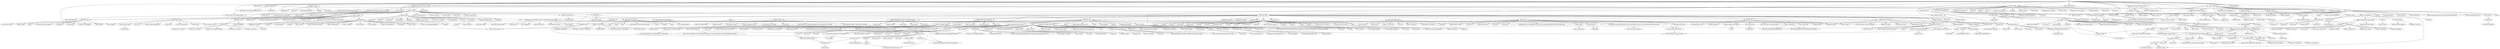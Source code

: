 digraph {
	18839 [label=music]
	47962 [label="Musical composition"]
		18839 -> 47962
	379560 [label="Musical form"]
		47962 -> 379560
	552426 [label="Strophic form"]
		379560 -> 552426
	1502471 [label="Prehistoric music"]
		18839 -> 1502471
	224515 [label=Performance]
		18839 -> 224515
	66614 [label="Ornament (music)"]
		18839 -> 66614
	247746 [label="Music of Egypt"]
		18839 -> 247746
	33106889 [label="Culture in music cognition"]
		18839 -> 33106889
	3403168 [label="Outline of music|Index of music articles"]
		18839 -> 3403168
	20201 [label="Musical notation"]
		18839 -> 20201
	4960615 [label="Musical improvisation"]
		18839 -> 4960615
	24150040 [label="History of music in the biblical period"]
		18839 -> 24150040
	2414 [label=Arrangement]
		47962 -> 2414
	1020829 [label="20th-century music"]
		18839 -> 1020829
	13444712 [label="Philosophy of music|Aesthetics of music"]
		18839 -> 13444712
	379560 [label="Musical form"]
	1939934 [label="Instrumentation (music)|Arrangement (music)"]
		47962 -> 1939934
	23380132 [label="Paleolithic flutes"]
		1502471 -> 23380132
	1600665 [label=Mordent]
		66614 -> 1600665
	68272 [label="Trill (music)"]
		66614 -> 68272
	235284 [label=Appoggiatura]
		66614 -> 235284
	4390344 [label="Music psychology"]
		18839 -> 4390344
	25049383 [label="Cognitive neuroscience of music"]
		18839 -> 25049383
	2025792 [label="Music education"]
		18839 -> 2025792
	217662 [label="Music therapy"]
		18839 -> 217662
	1946204 [label="Music industry"]
		18839 -> 1946204
	12653094 [label="Music genre|List of music styles"]
		3403168 -> 12653094
	87323 [label="History of music"]
		3403168 -> 87323
	555622 [label="Musical development"]
		379560 -> 555622
	104543 [label="Ternary form"]
		379560 -> 104543
	201093 [label="Rondo form"]
		379560 -> 201093
	103295 [label="Binary form"]
		379560 -> 103295
	965911 [label=Neume]
		20201 -> 965911
	8760501 [label="Jazz improvisation"]
		4960615 -> 8760501
	1549920 [label="Music of Mesopotamia"]
		24150040 -> 1549920
	1251240 [label="Aesthetics of music"]
		13444712 -> 1251240
	54783 [label="Music theory"]
		18839 -> 54783
	552426 [label="Strophic form"]
	25663206 [label=Psychoacoustics]
		18839 -> 25663206
	4220231 [label="Evolutionary musicology"]
		18839 -> 4220231
	25136770 [label="Cognitive musicology"]
		18839 -> 25136770
	8249 [label="Definition of music"]
		13444712 -> 8249
	33643148 [label="Jam band"]
		4960615 -> 33643148
	329550 [label="20th-century classical music"]
		1020829 -> 329550
	15316853 [label=Sociomusicology]
		18839 -> 15316853
	41879 [label="Absolute pitch"]
		4390344 -> 41879
	25663206 [label=Psychoacoustics]
		4390344 -> 25663206
	33107185 [label="Music and emotion"]
		4390344 -> 33107185
	25049383 [label="Cognitive neuroscience of music"]
		4390344 -> 25049383
	80077 [label=Ethnomusicology]
		18839 -> 80077
	32418807 [label=eurhythmics]
		2025792 -> 32418807
	41879 [label="Absolute pitch"]
		25049383 -> 41879
	1946204 [label="Music industry"]
		3403168 -> 1946204
	20821742 [label="2000s in the music industry"]
		1946204 -> 20821742
	24297671 [label="Popular music"]
		12653094 -> 24297671
	255791 [label="Art music"]
		12653094 -> 255791
	1502471 [label="Prehistoric music"]
		87323 -> 1502471
	88768 [label="Pentatonic scale#Major pentatonic scale"]
		8760501 -> 88768
	624613 [label="Phrase (music)"]
		8760501 -> 624613
	29975266 [label="Flat nine chord"]
		8760501 -> 29975266
	77933 [label="Pitch (music)"]
		54783 -> 77933
	753416 [label="Aspect of music"]
		8249 -> 753416
	868674 [label="Neoclassicism (music)"]
		329550 -> 868674
	2263934 [label="Musical language"]
		8249 -> 2263934
	14566 [label="Impressionism in music"]
		329550 -> 14566
	280626 [label="Absolute music|Program music"]
		13444712 -> 280626
	9736652 [label="Auditory masking"]
		25663206 -> 9736652
	190897 [label="Relative pitch"]
		41879 -> 190897
	1021754 [label="Sound localization"]
		25663206 -> 1021754
	33106889 [label="Culture in music cognition"]
		80077 -> 33106889
	41879 [label="Absolute pitch"]
	190897 [label="Relative pitch"]
	-1 [label="File sharing#Effects of file sharing|l1=Effects of file sharing"]
		20821742 -> -1
	20821742 [label="2000s in the music industry"]
	1189660 [label="Song structure"]
		24297671 -> 1189660
	23380132 [label="Paleolithic flutes"]
	448251 [label="Variation (music)"]
		379560 -> 448251
	12716 [label=Glissando]
		66614 -> 12716
	15523555 [label="Slide (musical ornament)"]
		66614 -> 15523555
	1021754 [label="Sound localization"]
	39174513 [label="Anhemitonic scale"]
		88768 -> 39174513
	333274 [label="Concert pitch"]
		77933 -> 333274
	217662 [label="Music therapy"]
		33107185 -> 217662
	1649477 [label="Verse–chorus form"]
		1189660 -> 1649477
	501892 [label="Introduction (music)"]
		1189660 -> 501892
	317730 [label=Refrain]
		1189660 -> 317730
	37249975 [label="Outro (music)"]
		1189660 -> 37249975
	1162573 [label="Thirty-two-bar form"]
		1189660 -> 1162573
	4420589 [label="Section (music)"]
		3403168 -> 4420589
	377234 [label="Solo (music)"]
		1189660 -> 377234
	1663632 [label="Bridge (music)"]
		1189660 -> 1663632
	190897 [label="Relative pitch"]
	36045563 [label="Musical scale| Musical mode"]
		54783 -> 36045563
	47338295 [label="Sound localization in owls"]
		1021754 -> 47338295
	-1 [label="File sharing#Effects of file sharing|l1=Effects of file sharing"]
	80077 [label=Ethnomusicology]
		8249 -> 80077
	8249 [label="Definition of music"]
		753416 -> 8249
	47338295 [label="Sound localization in owls"]
	424924 [label="A440 (pitch standard)"]
		333274 -> 424924
	309852 [label="List of cultural and regional genres of music"]
		3403168 -> 309852
	27406894 [label="Musical instrument|List of musical instruments"]
		3403168 -> 27406894
	1021754 [label="Sound localization"]
		47338295 -> 1021754
	972095 [label="Lick (music)"]
		8760501 -> 972095
	36595363 [label="Chinese musical notation"]
		20201 -> 36595363
	448251 [label="Variation (music)"]
	555622 [label="Musical development"]
	201093 [label="Rondo form"]
	4220231 [label="Evolutionary musicology"]
		4390344 -> 4220231
	40882385 [label=Swaralipi]
		20201 -> 40882385
	25136770 [label="Cognitive musicology"]
		4390344 -> 25136770
	689904 [label="Graphic notation"]
		20201 -> 689904
	27565688 [label="List of universities with ethnomusicology programmes"]
		80077 -> 27565688
	17956553 [label="Popular music pedagogy"]
		2025792 -> 17956553
	4535833 [label=Klavarskribo]
		20201 -> 4535833
	952994 [label="Orff Schulwerk"]
		2025792 -> 952994
	19833430 [label="Simplified music notation"]
		20201 -> 19833430
	1859669 [label="Parsons code"]
		20201 -> 1859669
	425035 [label="Letter notation"]
		20201 -> 425035
	29832 [label="Traditional music"]
		12653094 -> 29832
	36480970 [label="Boss School of Music"]
		2025792 -> 36480970
	6127494 [label="Kodály method"]
		2025792 -> 6127494
	428522 [label=Scorewriter]
		20201 -> 428522
	33106889 [label="Culture in music cognition"]
	1251240 [label="Aesthetics of music"]
		8249 -> 1251240
	2263934 [label="Musical language"]
	753416 [label="Aspect of music"]
	379560 [label="Musical form"]
		3403168 -> 379560
	25213736 [label="Music-specific disorders"]
		25049383 -> 25213736
	12502486 [label=MMCP]
		2025792 -> 12502486
	935044 [label="Neoclassical music"]
		1020829 -> 935044
	9446686 [label="Nationalism (music)"]
		1020829 -> 9446686
	48027295 [label="Gordon Music Learning Theory"]
		2025792 -> 48027295
	403724 [label="Serbian music"]
		309852 -> 403724
	691832 [label="Alternative Rock"]
		1020829 -> 691832
	223014 [label="Indian classical music"]
		87323 -> 223014
	413621 [label="Persian traditional music"]
		87323 -> 413621
	1559097 [label="Range (music)"]
		27406894 -> 1559097
	101900 [label="Musical instrument classification"]
		27406894 -> 101900
	104543 [label="Ternary form"]
	83620 [label="Sonata form"]
		379560 -> 83620
	901045 [label="Numbered musical notation"]
		20201 -> 901045
	4828753 [label="Gamelan notation"]
		20201 -> 4828753
	695696 [label="Braille music"]
		20201 -> 695696
	5934781 [label="Western art music"]
		87323 -> 5934781
	10033 [label="Early music"]
		87323 -> 10033
	292200 [label="Missing fundamental"]
		25663206 -> 292200
	5643937 [label="Music and mathematics"]
		54783 -> 5643937
	1251240 [label="Aesthetics of music"]
	12653094 [label="Music genre|Musical technique"]
		54783 -> 12653094
	39646092 [label="Modified Stave Notation"]
		20201 -> 39646092
	382594 [label="Suzuki method"]
		2025792 -> 382594
	21312279 [label="Music-related memory"]
		25049383 -> 21312279
	9736652 [label="Auditory masking"]
	18938651 [label=Tablature]
		20201 -> 18938651
	552426 [label="Strophic form"]
	104543 [label="Ternary form"]
	555622 [label="Musical development"]
	83620 [label="Sonata form"]
	841986 [label="Modernism (music)"]
		1020829 -> 841986
	13825869 [label="Experimental music"]
		1020829 -> 13825869
	80077 [label=Ethnomusicology]
	1021754 [label="Sound localization"]
	95323 [label="Solfège"]
		20201 -> 95323
	448251 [label="Variation (music)"]
	201093 [label="Rondo form"]
	1731484 [label=Amusia]
		25213736 -> 1731484
	103295 [label="Binary form"]
	37846886 [label="Musical hallucinations"]
		25213736 -> 37846886
	245846 [label="African music"]
		87323 -> 245846
	14860795 [label="Asian music"]
		87323 -> 14860795
	421288 [label="Chinese classical music"]
		87323 -> 421288
	60590 [label="Bluegrass music"]
		1020829 -> 60590
	571263 [label="Minimal music"]
		1020829 -> 571263
	330217 [label="Contemporary classical music"]
		1020829 -> 330217
	26227 [label=Rhythm]
		54783 -> 26227
	103295 [label="Binary form"]
	24297671 [label="Popular music"]
		1020829 -> 24297671
	577590 [label="Hindustani classical music"]
		223014 -> 577590
	2027283 [label="Expressionist music"]
		329550 -> 2027283
	23613 [label="Postmodern music"]
		329550 -> 23613
	14585877 [label="Futurism (music)"]
		329550 -> 14585877
	1107749 [label="Carnatic Music"]
		223014 -> 1107749
	599220 [label="New-age music"]
		1020829 -> 599220
	43397 [label=Polka]
		1020829 -> 43397
	841986 [label="Modernism (music)"]
		329550 -> 841986
	1502321 [label="Ancient music"]
		87323 -> 1502321
	518339 [label="Background music#Music in marketing"]
		4390344 -> 518339
	33106889 [label="Culture in music cognition"]
		4390344 -> 33106889
	2578527 [label="Articulation (music)"]
		54783 -> 2578527
	501892 [label="Introduction (music)"]
		83620 -> 501892
	37523519 [label="Psychology of music preference"]
		4390344 -> 37523519
	23275904 [label="Baroque music"]
		87323 -> 23275904
	555622 [label="Musical development"]
		83620 -> 555622
	14124258 [label="Exposition (music)"]
		83620 -> 14124258
	981281 [label="History of sonata form"]
		83620 -> 981281
	3900599 [label="Recapitulation (music)"]
		83620 -> 3900599
	410854 [label="Musical texture"]
		54783 -> 410854
	17023672 [label="Musical expression"]
		54783 -> 17023672
	981045 [label="Three-key exposition"]
		83620 -> 981045
	25916 [label="Romantic music"]
		87323 -> 25916
	6774401 [label="Musical analysis|Schenkerian analysis|Transformational theory"]
		54783 -> 6774401
	24150040 [label="History of music in the biblical period"]
		87323 -> 24150040
	4963275 [label="Early music revival"]
		10033 -> 4963275
	25840 [label="Renaissance music"]
		87323 -> 25840
	-1 [label="Musical note#History of note names|l1=Note: History of note names"]
		425035 -> -1
	95261 [label="Musical notation|Sheet music"]
		54783 -> 95261
	196567 [label="Coda (music)"]
		83620 -> 196567
	518339 [label="Background music"]
	19616384 [label="Abstract algebra"]
		5643937 -> 19616384
	379560 [label="Musical form"]
		5643937 -> 379560
	255791 [label="Art music"]
	29832 [label="Traditional music"]
	24297671 [label="Popular music"]
	414788 [label="Set theory (music)"]
		5643937 -> 414788
	27565688 [label="List of universities with ethnomusicology programmes"]
	25213736 [label="Music-specific disorders"]
	555622 [label="Musical development"]
	20817 [label="Musical tuning|Musical temperament"]
		5643937 -> 20817
	981281 [label="History of sonata form"]
	14124258 [label="Exposition (music)"]
	981284 [label="Criticism and sonata form"]
		83620 -> 981284
	3900599 [label="Recapitulation (music)"]
	981045 [label="Three-key exposition"]
	501892 [label="Introduction (music)"]
	3243540 [label="List of musical symbols"]
		20201 -> 3243540
	68276 [label="Microtonal music"]
		1020829 -> 68276
	83620 [label="Sonata form"]
	51503 [label="Progressive rock"]
		1020829 -> 51503
	1020829 [label="20th-century music"]
		87323 -> 1020829
	3352 [label=Blues]
		1020829 -> 3352
	58520 [label="Free improvisation"]
		13825869 -> 58520
	33134 [label="World music"]
		1020829 -> 33134
	22348 [label="Opera#Contemporary, recent, and modernist trends"]
		1020829 -> 22348
	598652 [label="New York School (art)#The composers"]
		13825869 -> 598652
	47338295 [label="Sound localization in owls"]
	32103298 [label="Minimalist music"]
		13825869 -> 32103298
	30870744 [label="Tone deafness"]
		1731484 -> 30870744
	25213736 [label="Music-specific disorders"]
		1731484 -> 25213736
	1477906 [label="Progressive bluegrass"]
		60590 -> 1477906
	8802497 [label="Musical historicism"]
		330217 -> 8802497
	6974 [label="Computer music"]
		330217 -> 6974
	868505 [label="Neoromanticism (music)"]
		330217 -> 868505
	7385329 [label="New Simplicity"]
		330217 -> 7385329
	846624 [label=Polystylism]
		330217 -> 846624
	4037304 [label="Traditional bluegrass"]
		60590 -> 4037304
	9955219 [label="List of music festivals"]
		330217 -> 9955219
	23270444 [label="20th century classical music"]
		330217 -> 23270444
	1861895 [label="Spectral music"]
		330217 -> 1861895
	23613 [label="Postmodern music"]
		330217 -> 23613
	2970361 [label="New Complexity"]
		330217 -> 2970361
	576159 [label=Isochrony]
		26227 -> 576159
	35765948 [label="List of Minimalist composers"]
		571263 -> 35765948
	1189660 [label="Song structure"]
	32103298 [label="Minimalist music|Post-minimalism"]
		330217 -> 32103298
	40258 [label=Harmony]
		54783 -> 40258
	13825869 [label="Experimental music"]
		329550 -> 13825869
	577567 [label=Tarana]
		577590 -> 577567
	77892 [label=Timbre]
		54783 -> 77892
	5288 [label="Classical period (music)"]
		87323 -> 5288
	1502471 [label="Prehistoric music"]
		54783 -> 1502471
	226021 [label="Dynamics (music)"]
		54783 -> 226021
	246225 [label="Music of Greece"]
		87323 -> 246225
	25318864 [label=Tappa]
		577590 -> 25318864
	37735 [label=Melody]
		54783 -> 37735
	379560 [label="Musical form"]
		54783 -> 379560
	427926 [label=Ghazal]
		577590 -> 427926
	200353 [label=Khyal]
		577590 -> 200353
	47010679 [label="List of Hindustani classical music festivals"]
		577590 -> 47010679
	55319 [label="Ambient music"]
		518339 -> 55319
	19629960 [label="Music in ancient India"]
		1502321 -> 19629960
	33107185 [label="Music and emotion"]
		25049383 -> 33107185
	55348 [label="Elevator music"]
		518339 -> 55348
	4116363 [label="Music of ancient Greece"]
		1502321 -> 4116363
	2037363 [label="Furniture music"]
		518339 -> 2037363
	14943130 [label="Polka in the United States"]
		43397 -> 14943130
	156938 [label="Incidental music"]
		518339 -> 156938
	22148292 [label="Lyres of Ur"]
		1502321 -> 22148292
	1553135 [label="Music of ancient Mesopotamia"]
		1502321 -> 1553135
	247746 [label="Music of Egypt"]
		1502321 -> 247746
	33286239 [label="Guqin history"]
		1502321 -> 33286239
	4217861 [label="Music of ancient Rome"]
		1502321 -> 4217861
	19956 [label="Medieval music"]
		87323 -> 19956
	1577801 [label="guitar chord"]
		425035 -> 1577801
	361425 [label="Historically informed performance"]
		10033 -> 361425
	1549920 [label="Music of Mesopotamia"]
	3360763 [label="Musical nationalism"]
		25916 -> 3360763
	571263 [label="Minimal music"]
		329550 -> 571263
	21312279 [label="Music-related memory"]
	555622 [label="Musical development"]
	156938 [label="Incidental music"]
	552426 [label="Strophic form"]
	32988075 [label="Outline of abstract algebra"]
		19616384 -> 32988075
	103295 [label="Binary form"]
	201093 [label="Rondo form"]
	55348 [label="Elevator music"]
	365058 [label="Algebraic structures"]
		19616384 -> 365058
	3189755 [label="Set (music)"]
		414788 -> 3189755
	2037363 [label="Furniture music"]
	55319 [label="Ambient music"]
	1731484 [label=Amusia]
	104543 [label="Ternary form"]
	1189660 [label="Song structure"]
	11391467 [label="Stringed instrument tunings"]
		20817 -> 11391467
	37846886 [label="Musical hallucinations"]
	83620 [label="Sonata form"]
	10623 [label="Folk music"]
		1020829 -> 10623
	425825 [label=scordatura]
		20817 -> 425825
	753416 [label="Aspect of music"]
		54783 -> 753416
	9510 [label="Electronic music"]
		1020829 -> 9510
	6668778 [label="Classical music"]
		87323 -> 6668778
	988707 [label="Byzantine music"]
		87323 -> 988707
	7966 [label=Disco]
		1020829 -> 7966
	5247 [label="Country music"]
		1020829 -> 5247
	1664363 [label="Consonance and dissonance"]
		54783 -> 1664363
	68276 [label="Microtonal music"]
		13825869 -> 68276
	20017 [label="Musique concrète"]
		13825869 -> 20017
	841986 [label="Modernism (music)"]
		330217 -> 841986
	43090901 [label="List of bluegrass music festivals"]
		60590 -> 43090901
	1636323 [label="Note value"]
		3243540 -> 1636323
	49214 [label=Clef]
		3243540 -> 49214
	981284 [label="Criticism and sonata form"]
	14124258 [label="Exposition (music)"]
	330217 [label="Contemporary classical music"]
	935044 [label="Neoclassical music"]
	3900599 [label="Recapitulation (music)"]
	65565 [label="Progressive metal"]
		51503 -> 65565
	707424 [label="Neo-progressive rock"]
		51503 -> 707424
	571263 [label="Minimal music"]
	4142389 [label="Timeline of progressive rock"]
		51503 -> 4142389
	43397 [label=Polka]
	24297671 [label="Popular music"]
	41695854 [label="List of progressive rock bands"]
		51503 -> 41695854
	555622 [label="Musical development"]
	196567 [label="Coda (music)"]
	5846986 [label="Awards for world music"]
		33134 -> 5846986
	599220 [label="New-age music"]
	37846886 [label="Musical hallucinations"]
	479884 [label="Algorithmic composition"]
		6974 -> 479884
	226021 [label="Dynamics (music)"]
		3243540 -> 226021
	1663632 [label="Bridge (music)"]
	37249975 [label="Outro (music)"]
	981045 [label="Three-key exposition"]
	317730 [label=Refrain]
	841986 [label="Modernism (music)"]
	13825869 [label="Experimental music"]
	1162573 [label="Thirty-two-bar form"]
	954290 [label="Live coding"]
		6974 -> 954290
	501892 [label="Introduction (music)"]
	1649477 [label="Verse–chorus form"]
	68276 [label="Microtonal music"]
	9446686 [label="Nationalism (music)"]
	3352 [label=Blues]
	40667 [label="Accidental (music)|Key signature"]
		3243540 -> 40667
	598652 [label="New York School (art)#The composers"]
	7527 [label="Concept album"]
		51503 -> 7527
	501892 [label="Introduction (music)"]
	2681485 [label="Origins of the blues"]
		3352 -> 2681485
	329550 [label="20th-century classical music"]
	276919 [label="Italian progressive rock|Krautrock|Berlin School of electronic music|Zeuhl"]
		51503 -> 276919
	32103298 [label="Minimalist music"]
	15613 [label=Jazz]
		1020829 -> 15613
	224256 [label="Chord (music)"]
		54783 -> 224256
	232763 [label=Thumri]
		577590 -> 232763
	23037 [label="Punk rock"]
		1020829 -> 23037
	1731484 [label=Amusia]
	552426 [label="Strophic form"]
	201093 [label="Rondo form"]
	58520 [label="Free improvisation"]
	104543 [label="Ternary form"]
	555622 [label="Musical development"]
	2148134 [label="Space music"]
		55319 -> 2148134
	590810 [label="ambient house"]
		55319 -> 590810
	988707 [label="Byzantine music"]
		246225 -> 988707
	44133 [label=Overture]
		156938 -> 44133
	405183 [label=Organum]
		19956 -> 405183
	448251 [label="Variation (music)"]
	700335 [label="Ars nova"]
		19956 -> 700335
	16587140 [label="Galician-Portuguese lyric"]
		19956 -> 16587140
	147481 [label="List of recorder players"]
		361425 -> 147481
	35765948 [label="List of Minimalist composers"]
	700326 [label="Ars antiqua"]
		19956 -> 700326
	49171 [label="Interval (music)"]
		1577801 -> 49171
	4539590 [label="Ambient industrial"]
		55319 -> 4539590
	463026 [label="Theme music"]
		156938 -> 463026
	414788 [label="Set theory (music)"]
		3189755 -> 414788
	590810 [label="Ambient house"]
	590810 [label="ambient house"]
	782366 [label="Dark ambient"]
		55319 -> 782366
	44133 [label=Overture]
	377234 [label="Solo (music)"]
	1649477 [label="Verse–chorus form"]
	501892 [label="Introduction (music)"]
	1663632 [label="Bridge (music)"]
	86321 [label=Fluxus]
		13825869 -> 86321
	30870744 [label="Tone deafness"]
	317730 [label=Refrain]
	37249975 [label="Outro (music)"]
	41665385 [label="List of pitch class sets"]
		3189755 -> 41665385
	23921367 [label="music of Canadian cultures"]
		10623 -> 23921367
	555622 [label="Musical development"]
	14124258 [label="Exposition (music)"]
	166141 [label="Music of Africa"]
		10623 -> 166141
	25213736 [label="Music-specific disorders"]
	18424265 [label=Cherubikon]
		988707 -> 18424265
	501892 [label="Introduction (music)"]
	33899498 [label="Studio d'Essai"]
		20017 -> 33899498
	87323 [label="History of music"]
		6668778 -> 87323
	2063313 [label="Euro disco"]
		7966 -> 2063313
	981281 [label="History of sonata form"]
	60590 [label="Bluegrass music"]
	5247 [label="Country music"]
	25412 [label="Rock and roll|Rock music"]
		1020829 -> 25412
	202343 [label="Ferruccio Busoni"]
		9510 -> 202343
	9955219 [label="Bluegrass music|List of music festivals"]
		43090901 -> 9955219
	841986 [label="Modernism (music)"]
	17959491 [label="BBC Radio 3 Awards for World Music"]
		5846986 -> 17959491
	37394106 [label="WOMEX Awards"]
		5846986 -> 37394106
	868505 [label="Neoromanticism (music)"]
	6974 [label="Computer music"]
	1861895 [label="Spectral music"]
	1189660 [label="Song structure"]
	846624 [label=Polystylism]
	35765948 [label="List of Minimalist composers"]
	7049567 [label="Grand Prix du Disque for World Music"]
		5846986 -> 7049567
	30282 [label="Time signature"]
		3243540 -> 30282
	9510 [label="Electronic music"]
	22348 [label="Opera#Contemporary, recent, and modernist trends"]
	8802497 [label="Musical historicism"]
	23613 [label="Postmodern music"]
	18945847 [label="Hip hop music"]
		1020829 -> 18945847
	30874378 [label="World Music Awards"]
		5846986 -> 30874378
	23270444 [label="20th century classical music"]
	10623 [label="Folk music"]
	14943130 [label="Polka in the United States"]
	15613 [label=Jazz]
	68276 [label="Microtonal music"]
	32103298 [label="Minimalist music"]
	598652 [label="New York School (art)#The composers"]
	2681485 [label="Origins of the blues"]
	7966 [label=Disco]
	86321 [label=Fluxus]
	224256 [label="Chord (music)|Consonance and dissonance"]
		40258 -> 224256
	217662 [label="Music therapy"]
	63788 [label=Troubadour]
		19956 -> 63788
	19556 [label="Mode (music)"]
		8760501 -> 19556
	14585877 [label="Futurism (music)"]
	13825869 [label="Experimental music"]
	199915 [label="Jazz Age"]
		15613 -> 199915
	280926 [label="Cool jazz"]
		15613 -> 280926
	2148134 [label="Space music"]
	319567 [label="Music of Sri Lanka"]
		10623 -> 319567
	48145 [label=Bebop]
		15613 -> 48145
	214004 [label="Hard bop"]
		15613 -> 214004
	1107981 [label="Afro-Cuban jazz"]
		15613 -> 1107981
	26562683 [label=Dixieland]
		15613 -> 26562683
	841986 [label="Modernism (music)"]
	2924002 [label="Post-disco|Electronic dance music"]
		7966 -> 2924002
	571263 [label="Minimal music"]
	10073477 [label="Electroacoustic Improvisation"]
		58520 -> 10073477
	868674 [label="Neoclassicism (music)"]
	2027283 [label="Expressionist music"]
	18424265 [label=Cherubikon]
	29788842 [label="1940s in jazz|1950s in jazz"]
		15613 -> 29788842
	14566 [label="Impressionism in music"]
	63106 [label="Modal jazz"]
		15613 -> 63106
	26553 [label=Ragtime]
		15613 -> 26553
	874766 [label="Notre Dame school"]
		405183 -> 874766
	269036 [label="Cent (music)"]
		49171 -> 269036
	23613 [label="Postmodern music"]
	435239 [label="Music of the Maritimes"]
		23921367 -> 435239
	32536786 [label="First Nations music"]
		23921367 -> 32536786
	10133583 [label="Caribbean music in Canada"]
		23921367 -> 10133583
	1601816 [label="African popular music"]
		166141 -> 1601816
	3594213 [label="Steps and skips"]
		49171 -> 3594213
	-1 [label="Music of immigrant communities in Canada"]
		23921367 -> -1
	13922792 [label="Inversion (music)"]
		49171 -> 13922792
	435337 [label="Inuit music"]
		23921367 -> 435337
	4037304 [label="Traditional bluegrass"]
	24150040 [label="History of music in the biblical period"]
	6668778 [label="Classical music"]
	25916 [label="Romantic music"]
	23275904 [label="Baroque music"]
	10033 [label="Early music"]
	5288 [label="Classical period (music)"]
	94707 [label=Enharmonic]
		49171 -> 94707
	1477906 [label="Progressive bluegrass"]
	8760501 [label="Jazz improvisation"]
		15613 -> 8760501
	442836 [label="Music of Canada's Prairie Provinces"]
		23921367 -> 442836
	171108 [label="Nashville sound"]
		5247 -> 171108
	43090901 [label="List of bluegrass music festivals"]
	25840 [label="Renaissance music"]
	1185933 [label="Music of Newfoundland and Labrador"]
		23921367 -> 1185933
	1447328 [label="Specific interval | Generic interval"]
		49171 -> 1447328
	1658857 [label=" Interval class| Ordered pitch interval"]
		49171 -> 1658857
	18428602 [label="Roman numeral analysis"]
		224256 -> 18428602
	99040 [label="Free jazz"]
		15613 -> 99040
	1502471 [label="Prehistoric music"]
	322816 [label="Italian overture"]
		44133 -> 322816
	14585877 [label="Futurism (music)"]
		9510 -> 14585877
	202343 [label="Ferruccio Busoni"]
	20263821 [label="Live electronic music"]
		9510 -> 20263821
	32259511 [label=Elektronmusikstudion]
		9510 -> 32259511
	413010 [label="Compound meter (music)"]
		30282 -> 413010
	20017 [label="Musique concrète"]
		9510 -> 20017
	350752 [label="Video game music"]
		463026 -> 350752
	58520 [label="Free improvisation"]
	27510655 [label="Interval ratio"]
		49171 -> 27510655
	20017 [label="Musique concrète"]
	246225 [label="Music of Greece"]
	29786526 [label="1960s in jazz|1970s in jazz"]
		15613 -> 29786526
	435834 [label="Music of Quebec"]
		23921367 -> 435834
	5934781 [label="Western art music"]
	86321 [label=Fluxus]
	68276 [label="Microtonal music"]
	1502321 [label="Ancient music"]
	171930 [label=Rockabilly]
		5247 -> 171930
	880124 [label="Interval cycle| Identity (music)"]
		49171 -> 880124
	6974 [label="Computer music"]
		9510 -> 6974
	38078804 [label="Hagiopolitan Octoechos"]
		988707 -> 38078804
	259022 [label=IRCAM]
		9510 -> 259022
	158366 [label="Iannis Xenakis|Stochastic music"]
		9510 -> 158366
	2982290 [label=STEIM]
		9510 -> 2982290
	10232935 [label="Diatonic and chromatic"]
		49171 -> 10232935
	167409 [label="Alternative rock"]
		23037 -> 167409
	322816 [label="Italian overture"]
	53183 [label="New school hip hop"]
		18945847 -> 53183
	319567 [label="Music of Sri Lanka"]
	25382326 [label="Post-punk"]
		7966 -> 25382326
	2063313 [label="Euro disco"]
	8760501 [label="Jazz improvisation"]
	18428602 [label="Roman numeral analysis"]
	40258 [label=Harmony]
		224256 -> 40258
	40258 [label=Harmony]
	164887 [label="Swing music|1930s in jazz"]
		15613 -> 164887
	1020829 [label="20th-century music"]
	31779701 [label="Sub-Saharan African music traditions|Rhythm in Sub-Saharan African music"]
		166141 -> 31779701
	4146500 [label=Trobairitz]
		63788 -> 4146500
	2389072 [label="West Coast jazz"]
		280926 -> 2389072
	12017885 [label="List of bebop musicians"]
		48145 -> 12017885
	446771 [label="Electro (music)"]
		2924002 -> 446771
	624613 [label="Phrase (music)"]
	972095 [label="Lick (music)"]
	88768 [label="Pentatonic scale#Major pentatonic scale"]
	275671 [label="List of electronic music genres"]
		2924002 -> 275671
	13930 [label="House music"]
		2924002 -> 13930
	29975266 [label="Flat nine chord"]
	1494545 [label="List of ragtime composers"]
		26553 -> 1494545
	999857 [label="Music of Alberta|Music of Manitoba|Music of Saskatchewan"]
		442836 -> 999857
	1275306 [label="Music of Nova Scotia|Music of Prince Edward Island|Music of New Brunswick|Music of Newfoundland and Labrador"]
		435239 -> 1275306
	19556 [label="Mode (music)"]
	10073477 [label="Electroacoustic Improvisation"]
	224256 [label="Chord (music)|Chord names and symbols (jazz and pop music)"]
		49171 -> 224256
	1664363 [label="Consonance and dissonance"]
		49171 -> 1664363
	19996 [label=MIDI]
		9510 -> 19996
	4252368 [label="Universal key"]
		18428602 -> 4252368
	10072012 [label=Goliards]
		19956 -> 10072012
	981284 [label="Criticism and sonata form"]
	65450 [label="Pet Sounds|Sgt. Pepper's Lonely Hearts Club Band"]
		51503 -> 65450
	20017 [label="Electronic music|Musique concrète"]
		329550 -> 20017
	2058881 [label="Middle Eastern and North African music traditions|Arabic music|Middle Eastern music"]
		166141 -> 2058881
	45839 [label="Music sequencer|Drum machine"]
		9510 -> 45839
	446771 [label="Hip hop music|Electro (music)"]
		7966 -> 446771
	22397005 [label="List of compositions by Ferruccio Busoni|List of adaptations by Ferruccio Busoni|Ferruccio Busoni discography"]
		202343 -> 22397005
	2924002 [label="Post-disco|Electronic dance music"]
	211805 [label="Rave|Rave music"]
		7966 -> 211805
	13371576 [label="Post-disco"]
		2924002 -> 13371576
	682906 [label="Occitan literature"]
		63788 -> 682906
	15225609 [label="List of electronic music festivals"]
		2924002 -> 15225609
	4252368 [label="Universal key"]
	7966 [label="Disco|Euro disco"]
		2924002 -> 7966
	499543 [label="Opera in English"]
		22348 -> 499543
	1119888 [label="Swing revival"]
		164887 -> 1119888
	196567 [label="Coda (music)"]
	981284 [label="Criticism and sonata form"]
	11024661 [label="German opera"]
		22348 -> 11024661
	721566 [label="Ars subtilior"]
		19956 -> 721566
	1519772 [label=Geisslerlieder]
		19956 -> 1519772
	162401 [label="Power chord"]
		1577801 -> 162401
	39174513 [label="Anhemitonic scale"]
	1162573 [label="Thirty-two-bar form"]
	3900599 [label="Recapitulation (music)"]
	11209941 [label="List of folk festivals"]
		10623 -> 11209941
	981281 [label="History of sonata form"]
	999109 [label="Open tuning"]
		1577801 -> 999109
	14508929 [label="List of 20th-century classical composers"]
		329550 -> 14508929
	224256 [label="Chord (music)|Consonance and dissonance"]
	981045 [label="Three-key exposition"]
	36687628 [label="Regular tunings"]
		1577801 -> 36687628
	16727290 [label="Electronic rock|Synthpop|Electro music|House music"]
		9510 -> 16727290
	220685 [label="Chicago house"]
		13930 -> 220685
	14585877 [label="Futurism (music)"]
	8249 [label="Definition of music"]
	20263821 [label="Live electronic music"]
	259022 [label=IRCAM]
	2982290 [label=STEIM]
	32259511 [label=Elektronmusikstudion]
	158366 [label="Iannis Xenakis|Stochastic music"]
	43006 [label=Britpop]
		167409 -> 43006
	25654967 [label="1979 in jazz"]
		29786526 -> 25654967
	292200 [label="Missing fundamental"]
	1771483 [label="Guitar tunings#Alternative"]
		1577801 -> 1771483
	782366 [label="Dark ambient"]
	23275589 [label="Acid house|Techno|Rave music"]
		2924002 -> 23275589
	7098540 [label="Origins of opera"]
		22348 -> 7098540
	377234 [label="Solo (music)"]
	200331 [label=Dhrupad]
		577590 -> 200331
	196567 [label="Coda (music)"]
	65427 [label=Plainsong]
		19956 -> 65427
	172540 [label="Roots revival"]
		10623 -> 172540
	1502321 [label="Ancient music"]
		6668778 -> 1502321
	4639982 [label="Dance-rock"]
		13371576 -> 4639982
	1012777 [label="Circuit bending"]
		9510 -> 1012777
	25477778 [label="Boogie (genre)"]
		13371576 -> 25477778
	4539590 [label="Ambient industrial"]
	1275964 [label="Italo disco"]
		13371576 -> 1275964
	3237687 [label="Greek folk music"]
		246225 -> 3237687
	463026 [label="Theme music"]
	6225 [label="Cantigas de Santa Maria"]
		19956 -> 6225
	1803975 [label="Dance-punk"]
		7966 -> 1803975
	20263821 [label="Live electronic music|List of music festivals"]
		15225609 -> 20263821
	33107185 [label="Music and emotion"]
	51580 [label=Grunge]
		167409 -> 51580
	526089 [label="Dance-pop"]
		13371576 -> 526089
	2063313 [label="Euro disco"]
	25382326 [label="Post-punk"]
	30436224 [label="Hurrian songs"]
		1502321 -> 30436224
	5237926 [label="Russian opera"]
		22348 -> 5237926
	7114160 [label="French opera"]
		22348 -> 7114160
	224256 [label="Chord (music)|Consonance and dissonance"]
	20017 [label="Musique concrète"]
	1771483 [label="Guitar tunings"]
		425825 -> 1771483
	6974 [label="Computer music"]
	3461556 [label="Music of the Trecento"]
		19956 -> 3461556
	20017 [label="Musique concrète"]
	3587071 [label="Liturgical drama"]
		19956 -> 3587071
	103295 [label="Binary form"]
	4116363 [label="Music of ancient Greece"]
		246225 -> 4116363
	20662724 [label=Nisiotika]
		246225 -> 20662724
	23380132 [label="Paleolithic flutes"]
	23958411 [label="Techno|Second Summer of Love"]
		15225609 -> 23958411
	211805 [label="Rave|Rave music"]
	13930 [label="House music"]
		7966 -> 13930
	8816 [label="Double bass#Tuning"]
		425825 -> 8816
	25916 [label="Romantic music"]
		6668778 -> 25916
	25382326 [label="Post-punk"]
	2924002 [label="Post-disco|Electronic dance music"]
	23275904 [label="Baroque music"]
		6668778 -> 23275904
	5288 [label="Classical period (music)"]
		6668778 -> 5288
	10890852 [label="Nu-disco"]
		7966 -> 10890852
	1803975 [label="Dance-punk"]
	2263934 [label="Musical language"]
	421015 [label="Outlaw country"]
		5247 -> 421015
	1251240 [label="Aesthetics of music"]
	753416 [label="Aspect of music"]
	954290 [label="Live coding"]
		20263821 -> 954290
	10890852 [label="Nu-disco"]
	4332957 [label="Neotraditionalist country"]
		5247 -> 4332957
	170906 [label="List of Britpop musicians"]
		43006 -> 170906
	10594386 [label="Country soul"]
		5247 -> 10594386
	24749912 [label="Truck-driving country"]
		5247 -> 24749912
	46511153 [label="List of country music festivals"]
		5247 -> 46511153
	1959428 [label="Country pop"]
		5247 -> 1959428
	794826 [label="Alt country"]
		5247 -> 794826
	90593 [label="Country rock"]
		5247 -> 90593
	36687628 [label="Regular tunings"]
		1771483 -> 36687628
	25792799 [label="Post-Britpop"]
		43006 -> 25792799
	171108 [label="Nashville sound"]
	220685 [label="Chicago house"]
		23275589 -> 220685
	19629960 [label="Music in ancient India"]
	22148292 [label="Lyres of Ur"]
	4116363 [label="Music of ancient Greece"]
	1908072 [label="Australian country music"]
		5247 -> 1908072
	33286239 [label="Guqin history"]
	32776290 [label="Music of Thessaly"]
		3237687 -> 32776290
	247746 [label="Music of Egypt"]
	30436224 [label="Hurrian songs"]
	1436023 [label="Music of Thrace"]
		3237687 -> 1436023
	217662 [label="Music therapy"]
	4217861 [label="Music of ancient Rome"]
	7098540 [label="Origins of opera"]
	366710 [label="Music of Cyprus"]
		3237687 -> 366710
	33177536 [label="Music of the Peloponnese"]
		3237687 -> 33177536
	1553135 [label="Music of ancient Mesopotamia"]
	28855967 [label="Music of Epirus"]
		3237687 -> 28855967
	20662724 [label=Nisiotika]
		3237687 -> 20662724
	413356 [label=Hasapiko]
		3237687 -> 413356
	1297518 [label="Music of Crete"]
		3237687 -> 1297518
	34966887 [label="Music of the Heptanese|kantádhes"]
		3237687 -> 34966887
	7385329 [label="New Simplicity"]
	12361729 [label="Music of Macedonia (Greece)"]
		3237687 -> 12361729
	36044987 [label="Major thirds tuning|All fourths tuning"]
		1771483 -> 36044987
	-1 [label="Music of central Greece"]
		3237687 -> -1
	702661 [label="Natya Shastra"]
		19629960 -> 702661
	20017 [label="Electronic music|Musique concrète"]
	10659497 [label="Canadian country music|Canadian Country Music Association|Canadian Country Music Hall of Fame"]
		5247 -> 10659497
	180178 [label="Detroit techno|Techno"]
		13930 -> 180178
	25840 [label="Medieval music|Renaissance music"]
		6668778 -> 25840
	13930 [label="House music"]
	38078804 [label="Hagiopolitan Octoechos"]
	3586970 [label="Golden age hip hop"]
		18945847 -> 3586970
	446771 [label="Hip hop music|Electro (music)"]
	90183 [label="Altered chord"]
		224256 -> 90183
	428269 [label="Suspended chord"]
		224256 -> 428269
	32103298 [label="Minimalist music|Post-minimalism"]
	18673553 [label="Macro analysis"]
		224256 -> 18673553
	11656 [label="Figured bass"]
		224256 -> 11656
	13922792 [label="Inversion (music)"]
		224256 -> 13922792
	9955219 [label="List of music festivals"]
	497868 [label="Triad (music)"]
		224256 -> 497868
	428162 [label="Added tone chord"]
		224256 -> 428162
	33899498 [label="Studio d'Essai"]
	2970361 [label="New Complexity"]
	648960 [label="Borrowed chord"]
		224256 -> 648960
	285709 [label="Latin jazz"]
		15613 -> 285709
	40258 [label=Harmony]
	203442 [label="Seventh chord"]
		224256 -> 203442
	954290 [label="Live coding"]
	3360763 [label="Musical nationalism"]
	2025792 [label="Music education"]
		6668778 -> 2025792
	24686326 [label="20th-century classical music|21st-century classical music"]
		6668778 -> 24686326
	171930 [label=Rockabilly]
	80077 [label=Ethnomusicology]
	10623 [label="Folk music|List of music festivals"]
		11209941 -> 10623
	330217 [label=" Modernism (music)| Postmodern music| Contemporary classical music"]
		6668778 -> 330217
	2047446 [label="All fifths tuning|New standard tuning"]
		1771483 -> 2047446
	479884 [label="Algorithmic composition"]
	18428602 [label="Roman numeral analysis"]
	33899498 [label="Studio d'Essai"]
	8249 [label="Definition of music"]
	7873739 [label="Texas country music"]
		421015 -> 7873739
	1959428 [label="Country pop"]
		171108 -> 1959428
	46511153 [label="List of country music festivals"]
		1908072 -> 46511153
	12653751 [label="List of country music performers|List of country performers by era|List of country television and radio shows"]
		5247 -> 12653751
	350752 [label="Video game music"]
	691832 [label="Alternative Rock"]
	18945847 [label="Hip hop music"]
	14508929 [label="List of 20th-century classical composers"]
	1619567 [label="Pontic_Greeks#Music"]
		3237687 -> 1619567
	26553 [label=Ragtime]
	83463 [label=Chiptune]
		9510 -> 83463
	2697546 [label="Jazz-funk"]
		15613 -> 2697546
	446771 [label="Hip hop music|Electro (music)"]
	264343 [label="Soul jazz"]
		15613 -> 264343
	33899498 [label="Studio d'Essai"]
	428163 [label="Extended chord"]
		224256 -> 428163
	13922792 [label="Inversion (music)"]
	90183 [label="Altered chord"]
	497868 [label="Triad (music)"]
	29789697 [label="1980s in jazz"]
		15613 -> 29789697
	6880016 [label="Post-bop"]
		15613 -> 6880016
	203442 [label="Seventh chord"]
	428163 [label="Extended chord"]
	245846 [label="African music"]
	498702 [label=" M-Base"]
		15613 -> 498702
	648960 [label="Borrowed chord"]
	428162 [label="Added tone chord"]
	413621 [label="Persian traditional music"]
	428269 [label="Suspended chord"]
	11656 [label="Figured bass"]
	223014 [label="Indian classical music"]
	90593 [label="Country rock"]
	421288 [label="Chinese classical music"]
	220685 [label="Chicago house"]
	10594386 [label="Country soul"]
	1107981 [label="Afro-Cuban jazz"]
	26094 [label=Romanticism]
		25916 -> 26094
	1413783 [label="Italian opera"]
		22348 -> 1413783
	421015 [label="Outlaw country"]
	12502486 [label=MMCP]
	952994 [label="Orff Schulwerk"]
	15225609 [label="List of electronic music festivals"]
		20263821 -> 15225609
	32418807 [label=eurhythmics]
	9955219 [label="Country music|List of music festivals"]
		46511153 -> 9955219
	1297518 [label="Music of Crete"]
		246225 -> 1297518
	48027295 [label="Gordon Music Learning Theory"]
	33134 [label="World music"]
	17956553 [label="Popular music pedagogy"]
	2091468 [label=Octoechos]
		38078804 -> 2091468
	382594 [label="Suzuki method"]
	6127494 [label="Kodály method"]
	846624 [label=Polystylism]
		24686326 -> 846624
	36480970 [label="Boss School of Music"]
	12212 [label="Gangsta rap|West Coast hip hop"]
		18945847 -> 12212
	18673553 [label="Macro analysis"]
	8802497 [label="Musical historicism"]
	26094 [label=Romanticism]
	9955219 [label="List of music festivals"]
	11209941 [label="List of folk festivals"]
	7385329 [label="New Simplicity"]
	6974 [label="Computer music"]
	846624 [label=Polystylism]
	172540 [label="Roots revival"]
	33106889 [label="Culture in music cognition"]
	2970361 [label="New Complexity"]
	23921367 [label="music of Canadian cultures"]
	23270444 [label="20th century classical music"]
	868505 [label="Neoromanticism (music)"]
	1861895 [label="Spectral music"]
	14860795 [label="Asian music"]
	32103298 [label="Minimalist music|Post-minimalism"]
	215016 [label="Jazz fusion"]
		15613 -> 215016
	28985781 [label="Chord names and symbols (popular music)"]
		224256 -> 28985781
	28985781 [label="Chord names and symbols (popular music)"]
	170259 [label="List of country rock musicians"]
		12653751 -> 170259
	743769 [label="smooth jazz"]
		15613 -> 743769
	4332957 [label="Neotraditionalist country"]
	27565688 [label="List of universities with ethnomusicology programmes"]
	841986 [label="Modernism (music)"]
	23613 [label="Postmodern music"]
	171272 [label="East Coast hip hop"]
		18945847 -> 171272
	53183 [label="New school hip hop"]
	166141 [label="Music of Africa"]
	46511153 [label="List of country music festivals"]
	5076339 [label="East Coast–West Coast hip hop rivalry"]
		18945847 -> 5076339
	3586970 [label="Golden age hip hop"]
	794826 [label="Alt country"]
	165952 [label="Doo wop"]
		25412 -> 165952
	10659497 [label="Canadian country music|Canadian Country Music Association|Canadian Country Music Hall of Fame"]
	4185310 [label="Half-diminished seventh chord"]
		203442 -> 4185310
	988707 [label="Byzantine music"]
	3794927 [label="Slash chord"]
		13922792 -> 3794927
	83620 [label="Sonata form"]
	573098 [label="Dominant seventh chord"]
		203442 -> 573098
	3189755 [label="set (music)"]
		13922792 -> 3189755
	959272 [label="Social effects of rock music"]
		25412 -> 959272
	14269670 [label="Harmonic seventh chord"]
		203442 -> 14269670
	211805 [label="Rave|Rave music"]
	805374 [label="Diminished seventh chord"]
		203442 -> 805374
	424238 [label="Root (chord)"]
		13922792 -> 424238
	1009701 [label="Major seventh chord|Minor seventh chord"]
		203442 -> 1009701
	341161 [label="Crunk|Snap music"]
		18945847 -> 341161
	11656 [label="Figured bass"]
		13922792 -> 11656
	180178 [label="Detroit techno|Techno"]
	1908072 [label="Australian country music"]
	23365906 [label="British rock and roll"]
		25412 -> 23365906
	20112696 [label="Glitch hop|Wonky (music)"]
		18945847 -> 20112696
	3208697 [label="Youth subculture"]
		25412 -> 3208697
	889516 [label="Root position|First inversion|Second inversion"]
		13922792 -> 889516
	171290 [label="West Coast hip hop"]
		18945847 -> 171290
	10319827 [label="House dance"]
		220685 -> 10319827
	19996 [label=MIDI]
	319567 [label="Music of Sri Lanka"]
	166141 [label="Music of Africa"]
	7098540 [label="Origins of opera"]
		1413783 -> 7098540
	5846986 [label="Awards for world music"]
	1012777 [label="Circuit bending"]
	2924002 [label="Electronic dance music"]
		9510 -> 2924002
	45839 [label="Music sequencer|Drum machine"]
	20263821 [label="Live electronic music|List of music festivals"]
	5076339 [label="East Coast–West Coast hip hop rivalry"]
	5701245 [label="Romanticism in Spanish literature"]
		26094 -> 5701245
	171272 [label="East Coast hip hop"]
	499543 [label="Opera in English"]
	11024661 [label="German opera"]
	35888813 [label="Romanticism in Scotland"]
		26094 -> 35888813
	26096 [label="Romantic nationalism"]
		26094 -> 26096
	8255091 [label="Romanticism in science"]
		26094 -> 8255091
	498702 [label=" M-Base"]
		215016 -> 498702
	172540 [label="Roots revival"]
	428162 [label="Added tone chord"]
		28985781 -> 428162
	428269 [label="Suspended chord"]
		28985781 -> 428269
	162401 [label="Power chord"]
		28985781 -> 162401
	203442 [label="Seventh chord"]
		28985781 -> 203442
	20112696 [label="Glitch hop|Wonky (music)"]
	438397 [label=Polychord]
		28985781 -> 438397
	26562683 [label=Dixieland]
	11209941 [label="List of folk festivals"]
	2701723 [label="Romanticism in Poland"]
		26094 -> 2701723
	497868 [label="Triad (music)"]
		28985781 -> 497868
	492517 [label="Upper structure"]
		28985781 -> 492517
	12653751 [label="List of country music performers|List of country performers by era|List of country television and radio shows"]
	743769 [label="Smooth jazz"]
		215016 -> 743769
	590810 [label="Ambient house"]
	83463 [label=Chiptune]
	428163 [label="Extended chord"]
		28985781 -> 428163
	13922792 [label="Inversion (music)"]
		28985781 -> 13922792
	13838619 [label="Gangsta Rap"]
		53183 -> 13838619
	51503 [label="Progressive rock"]
	159031 [label="Cover version"]
		25412 -> 159031
	49171 [label="Interval (music)"]
		28985781 -> 49171
	171930 [label=Rockabilly]
		25412 -> 171930
	2924002 [label="Electronic dance music"]
	25412 [label="Rock and roll|Rock music"]
	944646 [label="Origins of rock and roll"]
		25412 -> 944646
	23921367 [label="music of Canadian cultures"]
	7114160 [label="French opera"]
	199915 [label="Jazz Age"]
	49182501 [label="Music technology"]
		24686326 -> 49182501
	48145 [label=Bebop]
	501892 [label="Introduction (music)"]
	981045 [label="Three-key exposition"]
	3900599 [label="Recapitulation (music)"]
	14124258 [label="Exposition (music)"]
	196567 [label="Coda (music)"]
	341161 [label="Crunk|Snap music"]
	1413783 [label="Italian opera"]
	555622 [label="Musical development"]
	41665385 [label="List of pitch class sets"]
	414788 [label="Set theory (music)"]
	91199 [label="Industrial music"]
		211805 -> 91199
	66038 [label=Breakbeat]
		211805 -> 66038
	63106 [label="Modal jazz"]
	280926 [label="Cool jazz"]
	32181339 [label="Electro music"]
		211805 -> 32181339
	981284 [label="Criticism and sonata form"]
	34422819 [label="Old school hip hop|Roots of hip hop"]
		171290 -> 34422819
	30900 [label="Trance music"]
		211805 -> 30900
	6880016 [label="Post-bop"]
	40798021 [label="Hardcore techno"]
		211805 -> 40798021
	1503012 [label="Free tekno"]
		211805 -> 1503012
	981281 [label="History of sonata form"]
	4834143 [label="MIDI Tuning Standard"]
		19996 -> 4834143
	4132710 [label="Wind controller"]
		19996 -> 4132710
	20436 [label="MIDI timecode"]
		19996 -> 20436
	264343 [label="Soul jazz"]
	498702 [label=" M-Base"]
	2058080 [label="MIDI keyboard"]
		19996 -> 2058080
	202312 [label="General MIDI"]
		19996 -> 202312
	285709 [label="Latin jazz"]
	2697546 [label="Jazz-funk"]
	3002883 [label="MIDI Show Control"]
		19996 -> 3002883
	5553533 [label="MIDI Machine Control"]
		19996 -> 5553533
	428522 [label=Scorewriter]
		19996 -> 428522
	34422819 [label="Roots of hip hop|Old school hip hop|New school hip hop"]
		171272 -> 34422819
	4196416 [label="Comparison of MIDI editors and sequencers"]
		19996 -> 4196416
	29789697 [label="1980s in jazz"]
	24749912 [label="Truck-driving country"]
	10520601 [label="MIDI usage and applications"]
		19996 -> 10520601
	582514 [label=mLAN]
		19996 -> 582514
	23712589 [label="Alternative hip hop|Underground hip hop"]
		171290 -> 23712589
	1354621 [label="MIDI controller"]
		19996 -> 1354621
	1959428 [label="Country pop"]
	805374 [label="Diminished seventh chord"]
	14269670 [label="Harmonic seventh chord"]
	298005 [label="Software synthesizer|Software sampler"]
		19996 -> 298005
	1009701 [label="Major seventh chord|Minor seventh chord"]
	214004 [label="Hard bop"]
	573098 [label="Dominant seventh chord"]
	4185310 [label="Half-diminished seventh chord"]
	317597 [label="Sampler (musical instrument)"]
		19996 -> 317597
	275671 [label="List of electronic music genres"]
	5237926 [label="Russian opera"]
	12212 [label="Gangsta rap|West Coast hip hop"]
	40258 [label="Harmony|Melody"]
		49171 -> 40258
	3352 [label=Blues]
		15613 -> 3352
	23958411 [label="Techno|Second Summer of Love"]
	171290 [label="West Coast hip hop"]
	23037 [label="Punk rock"]
	471427 [label="Selling out"]
		959272 -> 471427
	4468473 [label="General MIDI Level 2|Roland GS|Yamaha XG"]
		19996 -> 4468473
	10165 [label="Effects unit"]
		19996 -> 10165
	23958411 [label=Techno]
		180178 -> 23958411
	13371576 [label="Post-disco"]
	1803975 [label="Dance-punk"]
	10890852 [label="Nu-disco"]
	18673553 [label="Macro analysis"]
	889516 [label="Root position|First inversion|Second inversion"]
	424238 [label="Root (chord)"]
	65565 [label="Progressive metal"]
	4142389 [label="Timeline of progressive rock"]
	269036 [label="Cent (music)"]
	1447328 [label="Specific interval | Generic interval"]
	428163 [label="Extended chord"]
	11656 [label="Figured bass"]
	13922792 [label="Inversion (music)"]
	41695854 [label="List of progressive rock bands"]
	90183 [label="Altered chord"]
	224256 [label="Chord (music)|Chord names and symbols (jazz and pop music)"]
	1664363 [label="Consonance and dissonance"]
	880124 [label="Interval cycle| Identity (music)"]
	307119 [label="Music workstation|Music sequencer"]
		19996 -> 307119
	3189755 [label="set (music)"]
	94707 [label=Enharmonic]
	1658857 [label=" Interval class| Ordered pitch interval"]
	3794927 [label="Slash chord"]
	13922792 [label="Inversion (music)"]
	3594213 [label="Steps and skips"]
	203442 [label="Seventh chord"]
	707424 [label="Neo-progressive rock"]
	11656 [label="Figured bass"]
	10232935 [label="Diatonic and chromatic"]
	497868 [label="Triad (music)"]
	648960 [label="Borrowed chord"]
	23365906 [label="British rock and roll"]
	165952 [label="Doo wop"]
	159031 [label="Cover version"]
	959272 [label="Social effects of rock music"]
	3208697 [label="Youth subculture"]
	27510655 [label="Interval ratio"]
	40258 [label="Harmony|Melody"]
	428162 [label="Added tone chord"]
	944646 [label="Origins of rock and roll"]
	276919 [label="Italian progressive rock|Krautrock|Berlin School of electronic music|Zeuhl"]
	428269 [label="Suspended chord"]
	171930 [label=Rockabilly]
	1107981 [label="Afro-Cuban jazz"]
	29788842 [label="1940s in jazz|1950s in jazz"]
	29786526 [label="1960s in jazz|1970s in jazz"]
	1107981 [label="Afro-Cuban jazz"]
	215016 [label="Jazz fusion"]
	431270 [label="Digital audio workstation"]
		19996 -> 431270
	13930 [label="House music"]
		211805 -> 13930
	1832085 [label="Post-industrial music"]
		91199 -> 1832085
	19596688 [label="Big beat"]
		66038 -> 19596688
	4468473 [label="Roland GS"]
		202312 -> 4468473
	4372488 [label="General MIDI Level 2"]
		202312 -> 4372488
	164887 [label="Swing music|1930s in jazz"]
	13930 [label="House music"]
	99040 [label="Free jazz"]
	13930 [label="House music"]
	45839 [label="Drum machine"]
		19996 -> 45839
	275671 [label="List of trance genres|List of electronic music genres"]
		30900 -> 275671
	10791746 [label=Synthesizer]
		19996 -> 10791746
	45523625 [label="RTP MIDI"]
		10520601 -> 45523625
	16727290 [label="Electronic rock|Synthpop|Electro music|House music"]
	743769 [label="smooth jazz"]
	28985781 [label="Chord names and symbols (popular music)"]
	9955219 [label="Country music|List of music festivals"]
	26531 [label="Roland Corporation"]
		317597 -> 26531
	298005 [label="Software sampler"]
		317597 -> 298005
	446771 [label="Electro (music)"]
	39668 [label=Synclavier]
		317597 -> 39668
	13986858 [label="Akai|Akai S900|Akai S1000|Akai S3000XL|Music Production Center"]
		317597 -> 13986858
	1275964 [label="Italo disco"]
	526089 [label="Dance-pop"]
	7401780 [label="Bass effects"]
		10165 -> 7401780
	502615 [label="G-Funk"]
		12212 -> 502615
	424238 [label="Root (chord)"]
	7394057 [label="E-mu Systems|E-mu Emulator|E-mu SP-1200"]
		317597 -> 7394057
	25477778 [label="Boogie (genre)"]
	4639982 [label="Dance-rock"]
	7966 [label="Disco|Euro disco"]
	3352 [label=Blues]
	7527 [label="Concept album"]
	19956 [label="Medieval music"]
	284732 [label="Fairlight CMI"]
		317597 -> 284732
	3794927 [label="Slash chord"]
	4185310 [label="Half-diminished seventh chord"]
	3189755 [label="set (music)"]
	11656 [label="Figured bass"]
	14269670 [label="Harmonic seventh chord"]
	167409 [label="Alternative rock"]
	1009701 [label="Major seventh chord|Minor seventh chord"]
	805374 [label="Diminished seventh chord"]
	23275589 [label="Acid house|Techno|Rave music"]
	573098 [label="Dominant seventh chord"]
	4132710 [label="Wind controller"]
		10791746 -> 4132710
	220685 [label="Chicago house"]
	889516 [label="Root position|First inversion|Second inversion"]
	1189944 [label="Low-frequency oscillation"]
		10791746 -> 1189944
	220685 [label="Chicago house"]
	15225609 [label="List of electronic music festivals"]
	65450 [label="Pet Sounds|Sgt. Pepper's Lonely Hearts Club Band"]
	125889 [label="Industrial rock"]
		16727290 -> 125889
	9485 [label="Electronic instruments"]
		16727290 -> 9485
	13922792 [label="Inversion (music)"]
	438397 [label=Polychord]
	428163 [label="Extended chord"]
	32313645 [label="Musical Instrument Digital Interface"]
		10791746 -> 32313645
	840730 [label="Voltage controlled filter"]
		10791746 -> 840730
	497868 [label="Triad (music)"]
	203442 [label="Seventh chord"]
	428269 [label="Suspended chord"]
	492517 [label="Upper structure"]
	126860 [label=Synthpop]
		16727290 -> 126860
	23549 [label="Psychedelic rock"]
		16727290 -> 23549
	25382326 [label="Post-punk"]
	2681485 [label="Origins of the blues"]
	1803975 [label="Dance-punk"]
	10890852 [label="Nu-disco"]
	162401 [label="Power chord"]
	428162 [label="Added tone chord"]
	2063313 [label="Euro disco"]
	49171 [label="Interval (music)"]
	220685 [label="Chicago house"]
	275878 [label="Modular synthesizer|Harald Bode|Robert Moog|Moog synthesizer|Doepfer A-100"]
		10791746 -> 275878
	211805 [label="Rave|Rave music"]
	13930 [label="House music"]
	592295 [label="Industrial metal"]
		125889 -> 592295
	20263821 [label="Live electronic music|List of music festivals"]
	4381199 [label="Neo-psychedelia"]
		23549 -> 4381199
	2924002 [label="Post-disco|Electronic dance music"]
	1803975 [label="Indietronica|Dance-punk|Synthpop|Electronicore"]
		16727290 -> 1803975
	5792557 [label="Psychedelia|Psychedelic music"]
		23549 -> 5792557
	23958411 [label="Techno|Second Summer of Love"]
	1422825 [label="Psychedelic pop|Psychedelic soul"]
		23549 -> 1422825
	4755830 [label="List of synthpop artists"]
		126860 -> 4755830
	446771 [label="Hip hop music|Electro (music)"]
	180178 [label="Detroit techno|Techno"]
	16727290 [label="Electronic music|Electronic rock"]
		126860 -> 16727290
	180178 [label="Detroit techno|Techno"]
	448251 [label="Variation (music)"]
}